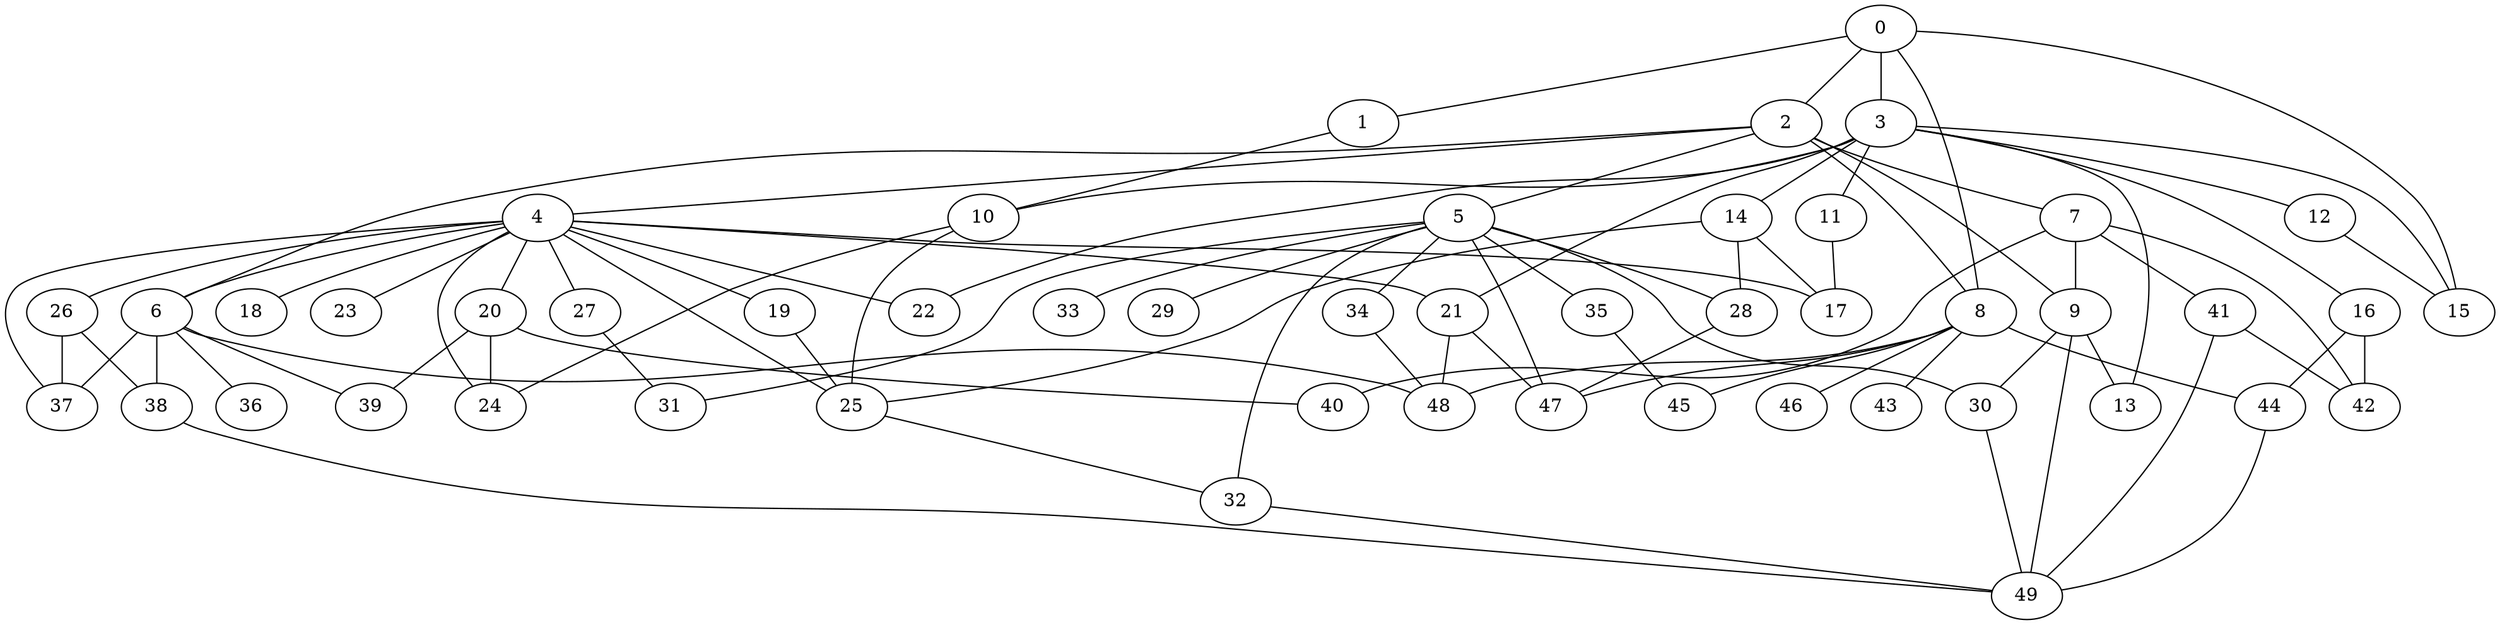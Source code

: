 
graph graphname {
    0 -- 1
0 -- 2
0 -- 3
0 -- 15
0 -- 8
1 -- 10
2 -- 4
2 -- 5
2 -- 6
2 -- 7
2 -- 8
2 -- 9
3 -- 10
3 -- 11
3 -- 12
3 -- 13
3 -- 14
3 -- 15
3 -- 16
3 -- 21
3 -- 22
4 -- 17
4 -- 18
4 -- 19
4 -- 20
4 -- 21
4 -- 22
4 -- 23
4 -- 24
4 -- 25
4 -- 26
4 -- 27
4 -- 37
4 -- 6
5 -- 32
5 -- 33
5 -- 35
5 -- 34
5 -- 28
5 -- 29
5 -- 30
5 -- 31
5 -- 47
6 -- 36
6 -- 37
6 -- 38
6 -- 39
6 -- 48
7 -- 40
7 -- 41
7 -- 42
7 -- 9
8 -- 43
8 -- 44
8 -- 45
8 -- 46
8 -- 47
8 -- 48
9 -- 49
9 -- 13
9 -- 30
10 -- 24
10 -- 25
11 -- 17
12 -- 15
14 -- 17
14 -- 28
14 -- 25
16 -- 42
16 -- 44
19 -- 25
20 -- 39
20 -- 40
20 -- 24
21 -- 47
21 -- 48
25 -- 32
26 -- 37
26 -- 38
27 -- 31
28 -- 47
30 -- 49
32 -- 49
34 -- 48
35 -- 45
38 -- 49
41 -- 49
41 -- 42
44 -- 49

}
